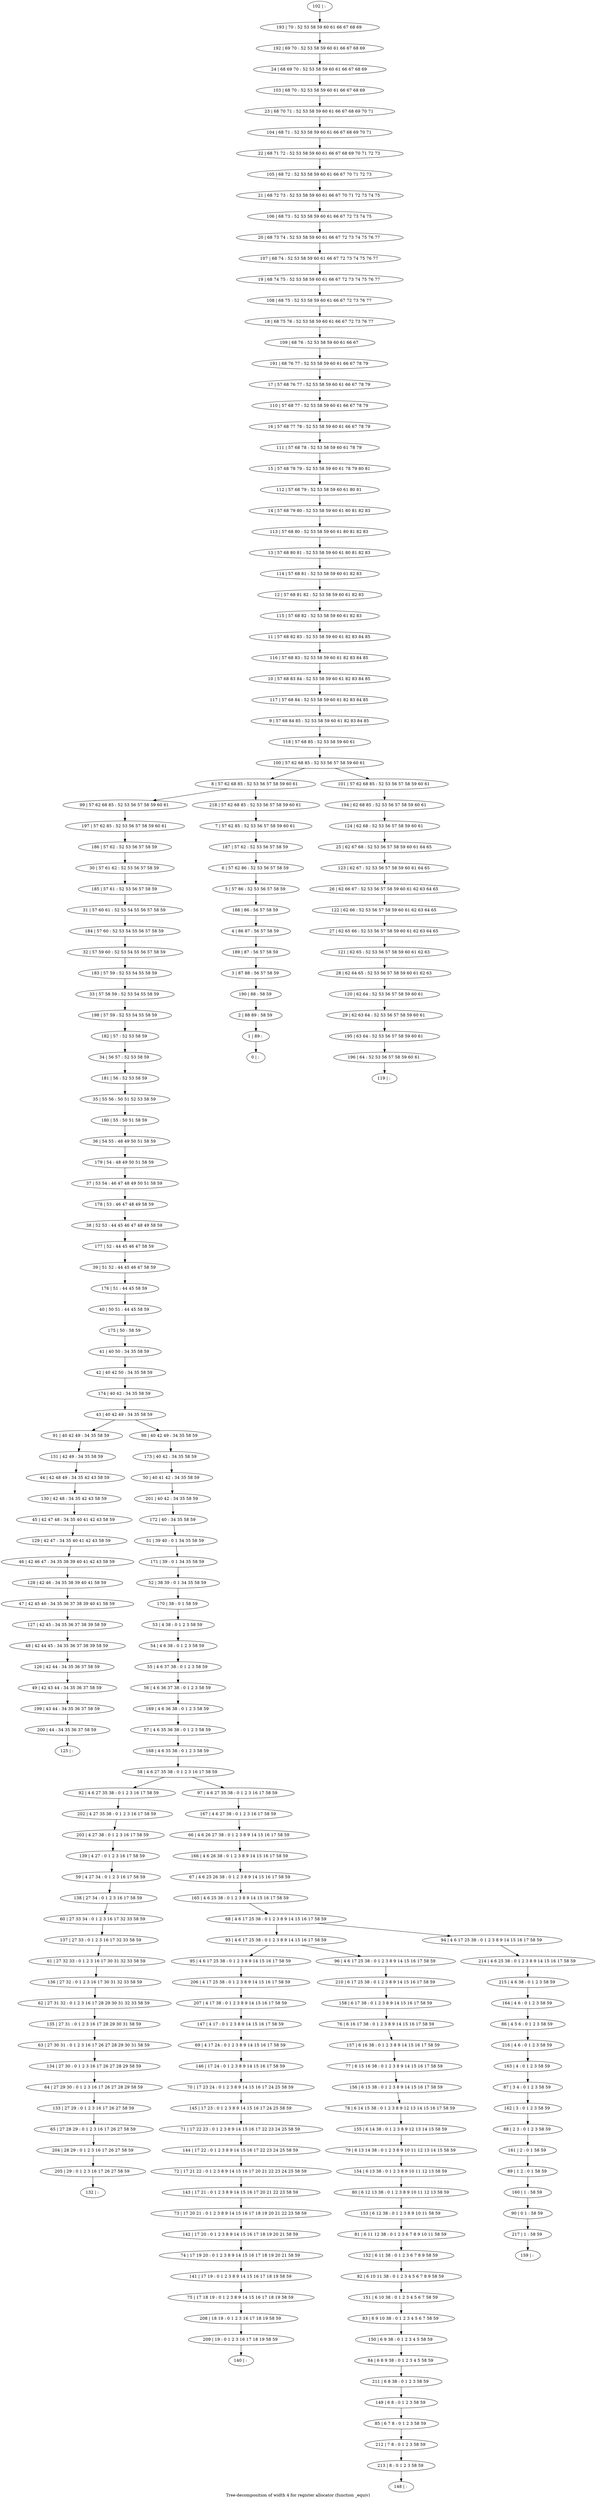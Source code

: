 digraph G {
graph [label="Tree-decomposition of width 4 for register allocator (function _equiv)"]
0[label="0 | : "];
1[label="1 | 89 : "];
2[label="2 | 88 89 : 58 59 "];
3[label="3 | 87 88 : 56 57 58 59 "];
4[label="4 | 86 87 : 56 57 58 59 "];
5[label="5 | 57 86 : 52 53 56 57 58 59 "];
6[label="6 | 57 62 86 : 52 53 56 57 58 59 "];
7[label="7 | 57 62 85 : 52 53 56 57 58 59 60 61 "];
8[label="8 | 57 62 68 85 : 52 53 56 57 58 59 60 61 "];
9[label="9 | 57 68 84 85 : 52 53 58 59 60 61 82 83 84 85 "];
10[label="10 | 57 68 83 84 : 52 53 58 59 60 61 82 83 84 85 "];
11[label="11 | 57 68 82 83 : 52 53 58 59 60 61 82 83 84 85 "];
12[label="12 | 57 68 81 82 : 52 53 58 59 60 61 82 83 "];
13[label="13 | 57 68 80 81 : 52 53 58 59 60 61 80 81 82 83 "];
14[label="14 | 57 68 79 80 : 52 53 58 59 60 61 80 81 82 83 "];
15[label="15 | 57 68 78 79 : 52 53 58 59 60 61 78 79 80 81 "];
16[label="16 | 57 68 77 78 : 52 53 58 59 60 61 66 67 78 79 "];
17[label="17 | 57 68 76 77 : 52 53 58 59 60 61 66 67 78 79 "];
18[label="18 | 68 75 76 : 52 53 58 59 60 61 66 67 72 73 76 77 "];
19[label="19 | 68 74 75 : 52 53 58 59 60 61 66 67 72 73 74 75 76 77 "];
20[label="20 | 68 73 74 : 52 53 58 59 60 61 66 67 72 73 74 75 76 77 "];
21[label="21 | 68 72 73 : 52 53 58 59 60 61 66 67 70 71 72 73 74 75 "];
22[label="22 | 68 71 72 : 52 53 58 59 60 61 66 67 68 69 70 71 72 73 "];
23[label="23 | 68 70 71 : 52 53 58 59 60 61 66 67 68 69 70 71 "];
24[label="24 | 68 69 70 : 52 53 58 59 60 61 66 67 68 69 "];
25[label="25 | 62 67 68 : 52 53 56 57 58 59 60 61 64 65 "];
26[label="26 | 62 66 67 : 52 53 56 57 58 59 60 61 62 63 64 65 "];
27[label="27 | 62 65 66 : 52 53 56 57 58 59 60 61 62 63 64 65 "];
28[label="28 | 62 64 65 : 52 53 56 57 58 59 60 61 62 63 "];
29[label="29 | 62 63 64 : 52 53 56 57 58 59 60 61 "];
30[label="30 | 57 61 62 : 52 53 56 57 58 59 "];
31[label="31 | 57 60 61 : 52 53 54 55 56 57 58 59 "];
32[label="32 | 57 59 60 : 52 53 54 55 56 57 58 59 "];
33[label="33 | 57 58 59 : 52 53 54 55 58 59 "];
34[label="34 | 56 57 : 52 53 58 59 "];
35[label="35 | 55 56 : 50 51 52 53 58 59 "];
36[label="36 | 54 55 : 48 49 50 51 58 59 "];
37[label="37 | 53 54 : 46 47 48 49 50 51 58 59 "];
38[label="38 | 52 53 : 44 45 46 47 48 49 58 59 "];
39[label="39 | 51 52 : 44 45 46 47 58 59 "];
40[label="40 | 50 51 : 44 45 58 59 "];
41[label="41 | 40 50 : 34 35 58 59 "];
42[label="42 | 40 42 50 : 34 35 58 59 "];
43[label="43 | 40 42 49 : 34 35 58 59 "];
44[label="44 | 42 48 49 : 34 35 42 43 58 59 "];
45[label="45 | 42 47 48 : 34 35 40 41 42 43 58 59 "];
46[label="46 | 42 46 47 : 34 35 38 39 40 41 42 43 58 59 "];
47[label="47 | 42 45 46 : 34 35 36 37 38 39 40 41 58 59 "];
48[label="48 | 42 44 45 : 34 35 36 37 38 39 58 59 "];
49[label="49 | 42 43 44 : 34 35 36 37 58 59 "];
50[label="50 | 40 41 42 : 34 35 58 59 "];
51[label="51 | 39 40 : 0 1 34 35 58 59 "];
52[label="52 | 38 39 : 0 1 34 35 58 59 "];
53[label="53 | 4 38 : 0 1 2 3 58 59 "];
54[label="54 | 4 6 38 : 0 1 2 3 58 59 "];
55[label="55 | 4 6 37 38 : 0 1 2 3 58 59 "];
56[label="56 | 4 6 36 37 38 : 0 1 2 3 58 59 "];
57[label="57 | 4 6 35 36 38 : 0 1 2 3 58 59 "];
58[label="58 | 4 6 27 35 38 : 0 1 2 3 16 17 58 59 "];
59[label="59 | 4 27 34 : 0 1 2 3 16 17 58 59 "];
60[label="60 | 27 33 34 : 0 1 2 3 16 17 32 33 58 59 "];
61[label="61 | 27 32 33 : 0 1 2 3 16 17 30 31 32 33 58 59 "];
62[label="62 | 27 31 32 : 0 1 2 3 16 17 28 29 30 31 32 33 58 59 "];
63[label="63 | 27 30 31 : 0 1 2 3 16 17 26 27 28 29 30 31 58 59 "];
64[label="64 | 27 29 30 : 0 1 2 3 16 17 26 27 28 29 58 59 "];
65[label="65 | 27 28 29 : 0 1 2 3 16 17 26 27 58 59 "];
66[label="66 | 4 6 26 27 38 : 0 1 2 3 8 9 14 15 16 17 58 59 "];
67[label="67 | 4 6 25 26 38 : 0 1 2 3 8 9 14 15 16 17 58 59 "];
68[label="68 | 4 6 17 25 38 : 0 1 2 3 8 9 14 15 16 17 58 59 "];
69[label="69 | 4 17 24 : 0 1 2 3 8 9 14 15 16 17 58 59 "];
70[label="70 | 17 23 24 : 0 1 2 3 8 9 14 15 16 17 24 25 58 59 "];
71[label="71 | 17 22 23 : 0 1 2 3 8 9 14 15 16 17 22 23 24 25 58 59 "];
72[label="72 | 17 21 22 : 0 1 2 3 8 9 14 15 16 17 20 21 22 23 24 25 58 59 "];
73[label="73 | 17 20 21 : 0 1 2 3 8 9 14 15 16 17 18 19 20 21 22 23 58 59 "];
74[label="74 | 17 19 20 : 0 1 2 3 8 9 14 15 16 17 18 19 20 21 58 59 "];
75[label="75 | 17 18 19 : 0 1 2 3 8 9 14 15 16 17 18 19 58 59 "];
76[label="76 | 6 16 17 38 : 0 1 2 3 8 9 14 15 16 17 58 59 "];
77[label="77 | 6 15 16 38 : 0 1 2 3 8 9 14 15 16 17 58 59 "];
78[label="78 | 6 14 15 38 : 0 1 2 3 8 9 12 13 14 15 16 17 58 59 "];
79[label="79 | 6 13 14 38 : 0 1 2 3 8 9 10 11 12 13 14 15 58 59 "];
80[label="80 | 6 12 13 38 : 0 1 2 3 8 9 10 11 12 13 58 59 "];
81[label="81 | 6 11 12 38 : 0 1 2 3 6 7 8 9 10 11 58 59 "];
82[label="82 | 6 10 11 38 : 0 1 2 3 4 5 6 7 8 9 58 59 "];
83[label="83 | 6 9 10 38 : 0 1 2 3 4 5 6 7 58 59 "];
84[label="84 | 6 8 9 38 : 0 1 2 3 4 5 58 59 "];
85[label="85 | 6 7 8 : 0 1 2 3 58 59 "];
86[label="86 | 4 5 6 : 0 1 2 3 58 59 "];
87[label="87 | 3 4 : 0 1 2 3 58 59 "];
88[label="88 | 2 3 : 0 1 2 3 58 59 "];
89[label="89 | 1 2 : 0 1 58 59 "];
90[label="90 | 0 1 : 58 59 "];
91[label="91 | 40 42 49 : 34 35 58 59 "];
92[label="92 | 4 6 27 35 38 : 0 1 2 3 16 17 58 59 "];
93[label="93 | 4 6 17 25 38 : 0 1 2 3 8 9 14 15 16 17 58 59 "];
94[label="94 | 4 6 17 25 38 : 0 1 2 3 8 9 14 15 16 17 58 59 "];
95[label="95 | 4 6 17 25 38 : 0 1 2 3 8 9 14 15 16 17 58 59 "];
96[label="96 | 4 6 17 25 38 : 0 1 2 3 8 9 14 15 16 17 58 59 "];
97[label="97 | 4 6 27 35 38 : 0 1 2 3 16 17 58 59 "];
98[label="98 | 40 42 49 : 34 35 58 59 "];
99[label="99 | 57 62 68 85 : 52 53 56 57 58 59 60 61 "];
100[label="100 | 57 62 68 85 : 52 53 56 57 58 59 60 61 "];
101[label="101 | 57 62 68 85 : 52 53 56 57 58 59 60 61 "];
102[label="102 | : "];
103[label="103 | 68 70 : 52 53 58 59 60 61 66 67 68 69 "];
104[label="104 | 68 71 : 52 53 58 59 60 61 66 67 68 69 70 71 "];
105[label="105 | 68 72 : 52 53 58 59 60 61 66 67 70 71 72 73 "];
106[label="106 | 68 73 : 52 53 58 59 60 61 66 67 72 73 74 75 "];
107[label="107 | 68 74 : 52 53 58 59 60 61 66 67 72 73 74 75 76 77 "];
108[label="108 | 68 75 : 52 53 58 59 60 61 66 67 72 73 76 77 "];
109[label="109 | 68 76 : 52 53 58 59 60 61 66 67 "];
110[label="110 | 57 68 77 : 52 53 58 59 60 61 66 67 78 79 "];
111[label="111 | 57 68 78 : 52 53 58 59 60 61 78 79 "];
112[label="112 | 57 68 79 : 52 53 58 59 60 61 80 81 "];
113[label="113 | 57 68 80 : 52 53 58 59 60 61 80 81 82 83 "];
114[label="114 | 57 68 81 : 52 53 58 59 60 61 82 83 "];
115[label="115 | 57 68 82 : 52 53 58 59 60 61 82 83 "];
116[label="116 | 57 68 83 : 52 53 58 59 60 61 82 83 84 85 "];
117[label="117 | 57 68 84 : 52 53 58 59 60 61 82 83 84 85 "];
118[label="118 | 57 68 85 : 52 53 58 59 60 61 "];
119[label="119 | : "];
120[label="120 | 62 64 : 52 53 56 57 58 59 60 61 "];
121[label="121 | 62 65 : 52 53 56 57 58 59 60 61 62 63 "];
122[label="122 | 62 66 : 52 53 56 57 58 59 60 61 62 63 64 65 "];
123[label="123 | 62 67 : 52 53 56 57 58 59 60 61 64 65 "];
124[label="124 | 62 68 : 52 53 56 57 58 59 60 61 "];
125[label="125 | : "];
126[label="126 | 42 44 : 34 35 36 37 58 59 "];
127[label="127 | 42 45 : 34 35 36 37 38 39 58 59 "];
128[label="128 | 42 46 : 34 35 38 39 40 41 58 59 "];
129[label="129 | 42 47 : 34 35 40 41 42 43 58 59 "];
130[label="130 | 42 48 : 34 35 42 43 58 59 "];
131[label="131 | 42 49 : 34 35 58 59 "];
132[label="132 | : "];
133[label="133 | 27 29 : 0 1 2 3 16 17 26 27 58 59 "];
134[label="134 | 27 30 : 0 1 2 3 16 17 26 27 28 29 58 59 "];
135[label="135 | 27 31 : 0 1 2 3 16 17 28 29 30 31 58 59 "];
136[label="136 | 27 32 : 0 1 2 3 16 17 30 31 32 33 58 59 "];
137[label="137 | 27 33 : 0 1 2 3 16 17 32 33 58 59 "];
138[label="138 | 27 34 : 0 1 2 3 16 17 58 59 "];
139[label="139 | 4 27 : 0 1 2 3 16 17 58 59 "];
140[label="140 | : "];
141[label="141 | 17 19 : 0 1 2 3 8 9 14 15 16 17 18 19 58 59 "];
142[label="142 | 17 20 : 0 1 2 3 8 9 14 15 16 17 18 19 20 21 58 59 "];
143[label="143 | 17 21 : 0 1 2 3 8 9 14 15 16 17 20 21 22 23 58 59 "];
144[label="144 | 17 22 : 0 1 2 3 8 9 14 15 16 17 22 23 24 25 58 59 "];
145[label="145 | 17 23 : 0 1 2 3 8 9 14 15 16 17 24 25 58 59 "];
146[label="146 | 17 24 : 0 1 2 3 8 9 14 15 16 17 58 59 "];
147[label="147 | 4 17 : 0 1 2 3 8 9 14 15 16 17 58 59 "];
148[label="148 | : "];
149[label="149 | 6 8 : 0 1 2 3 58 59 "];
150[label="150 | 6 9 38 : 0 1 2 3 4 5 58 59 "];
151[label="151 | 6 10 38 : 0 1 2 3 4 5 6 7 58 59 "];
152[label="152 | 6 11 38 : 0 1 2 3 6 7 8 9 58 59 "];
153[label="153 | 6 12 38 : 0 1 2 3 8 9 10 11 58 59 "];
154[label="154 | 6 13 38 : 0 1 2 3 8 9 10 11 12 13 58 59 "];
155[label="155 | 6 14 38 : 0 1 2 3 8 9 12 13 14 15 58 59 "];
156[label="156 | 6 15 38 : 0 1 2 3 8 9 14 15 16 17 58 59 "];
157[label="157 | 6 16 38 : 0 1 2 3 8 9 14 15 16 17 58 59 "];
158[label="158 | 6 17 38 : 0 1 2 3 8 9 14 15 16 17 58 59 "];
159[label="159 | : "];
160[label="160 | 1 : 58 59 "];
161[label="161 | 2 : 0 1 58 59 "];
162[label="162 | 3 : 0 1 2 3 58 59 "];
163[label="163 | 4 : 0 1 2 3 58 59 "];
164[label="164 | 4 6 : 0 1 2 3 58 59 "];
165[label="165 | 4 6 25 38 : 0 1 2 3 8 9 14 15 16 17 58 59 "];
166[label="166 | 4 6 26 38 : 0 1 2 3 8 9 14 15 16 17 58 59 "];
167[label="167 | 4 6 27 38 : 0 1 2 3 16 17 58 59 "];
168[label="168 | 4 6 35 38 : 0 1 2 3 58 59 "];
169[label="169 | 4 6 36 38 : 0 1 2 3 58 59 "];
170[label="170 | 38 : 0 1 58 59 "];
171[label="171 | 39 : 0 1 34 35 58 59 "];
172[label="172 | 40 : 34 35 58 59 "];
173[label="173 | 40 42 : 34 35 58 59 "];
174[label="174 | 40 42 : 34 35 58 59 "];
175[label="175 | 50 : 58 59 "];
176[label="176 | 51 : 44 45 58 59 "];
177[label="177 | 52 : 44 45 46 47 58 59 "];
178[label="178 | 53 : 46 47 48 49 58 59 "];
179[label="179 | 54 : 48 49 50 51 58 59 "];
180[label="180 | 55 : 50 51 58 59 "];
181[label="181 | 56 : 52 53 58 59 "];
182[label="182 | 57 : 52 53 58 59 "];
183[label="183 | 57 59 : 52 53 54 55 58 59 "];
184[label="184 | 57 60 : 52 53 54 55 56 57 58 59 "];
185[label="185 | 57 61 : 52 53 56 57 58 59 "];
186[label="186 | 57 62 : 52 53 56 57 58 59 "];
187[label="187 | 57 62 : 52 53 56 57 58 59 "];
188[label="188 | 86 : 56 57 58 59 "];
189[label="189 | 87 : 56 57 58 59 "];
190[label="190 | 88 : 58 59 "];
191[label="191 | 68 76 77 : 52 53 58 59 60 61 66 67 78 79 "];
192[label="192 | 69 70 : 52 53 58 59 60 61 66 67 68 69 "];
193[label="193 | 70 : 52 53 58 59 60 61 66 67 68 69 "];
194[label="194 | 62 68 85 : 52 53 56 57 58 59 60 61 "];
195[label="195 | 63 64 : 52 53 56 57 58 59 60 61 "];
196[label="196 | 64 : 52 53 56 57 58 59 60 61 "];
197[label="197 | 57 62 85 : 52 53 56 57 58 59 60 61 "];
198[label="198 | 57 59 : 52 53 54 55 58 59 "];
199[label="199 | 43 44 : 34 35 36 37 58 59 "];
200[label="200 | 44 : 34 35 36 37 58 59 "];
201[label="201 | 40 42 : 34 35 58 59 "];
202[label="202 | 4 27 35 38 : 0 1 2 3 16 17 58 59 "];
203[label="203 | 4 27 38 : 0 1 2 3 16 17 58 59 "];
204[label="204 | 28 29 : 0 1 2 3 16 17 26 27 58 59 "];
205[label="205 | 29 : 0 1 2 3 16 17 26 27 58 59 "];
206[label="206 | 4 17 25 38 : 0 1 2 3 8 9 14 15 16 17 58 59 "];
207[label="207 | 4 17 38 : 0 1 2 3 8 9 14 15 16 17 58 59 "];
208[label="208 | 18 19 : 0 1 2 3 16 17 18 19 58 59 "];
209[label="209 | 19 : 0 1 2 3 16 17 18 19 58 59 "];
210[label="210 | 6 17 25 38 : 0 1 2 3 8 9 14 15 16 17 58 59 "];
211[label="211 | 6 8 38 : 0 1 2 3 58 59 "];
212[label="212 | 7 8 : 0 1 2 3 58 59 "];
213[label="213 | 8 : 0 1 2 3 58 59 "];
214[label="214 | 4 6 25 38 : 0 1 2 3 8 9 14 15 16 17 58 59 "];
215[label="215 | 4 6 38 : 0 1 2 3 58 59 "];
216[label="216 | 4 6 : 0 1 2 3 58 59 "];
217[label="217 | 1 : 58 59 "];
218[label="218 | 57 62 68 85 : 52 53 56 57 58 59 60 61 "];
41->42 ;
53->54 ;
54->55 ;
55->56 ;
43->91 ;
58->92 ;
68->93 ;
68->94 ;
93->95 ;
93->96 ;
58->97 ;
43->98 ;
8->99 ;
120->29 ;
28->120 ;
121->28 ;
27->121 ;
122->27 ;
26->122 ;
123->26 ;
25->123 ;
124->25 ;
126->49 ;
48->126 ;
127->48 ;
47->127 ;
128->47 ;
46->128 ;
129->46 ;
45->129 ;
130->45 ;
44->130 ;
131->44 ;
91->131 ;
133->65 ;
64->133 ;
134->64 ;
63->134 ;
135->63 ;
62->135 ;
136->62 ;
61->136 ;
137->61 ;
60->137 ;
138->60 ;
59->138 ;
139->59 ;
141->75 ;
74->141 ;
142->74 ;
73->142 ;
143->73 ;
72->143 ;
144->72 ;
71->144 ;
145->71 ;
70->145 ;
146->70 ;
69->146 ;
147->69 ;
149->85 ;
150->84 ;
83->150 ;
151->83 ;
82->151 ;
152->82 ;
81->152 ;
153->81 ;
80->153 ;
154->80 ;
79->154 ;
155->79 ;
78->155 ;
156->78 ;
77->156 ;
157->77 ;
76->157 ;
158->76 ;
160->90 ;
89->160 ;
161->89 ;
88->161 ;
162->88 ;
87->162 ;
163->87 ;
164->86 ;
165->68 ;
67->165 ;
166->67 ;
66->166 ;
167->66 ;
97->167 ;
168->58 ;
57->168 ;
169->57 ;
56->169 ;
170->53 ;
52->170 ;
171->52 ;
51->171 ;
172->51 ;
173->50 ;
98->173 ;
174->43 ;
42->174 ;
175->41 ;
40->175 ;
176->40 ;
39->176 ;
177->39 ;
38->177 ;
178->38 ;
37->178 ;
179->37 ;
36->179 ;
180->36 ;
35->180 ;
181->35 ;
34->181 ;
182->34 ;
183->33 ;
32->183 ;
184->32 ;
31->184 ;
185->31 ;
30->185 ;
186->30 ;
194->124 ;
101->194 ;
29->195 ;
196->119 ;
195->196 ;
197->186 ;
99->197 ;
198->182 ;
33->198 ;
49->199 ;
200->125 ;
199->200 ;
201->172 ;
50->201 ;
92->202 ;
203->139 ;
202->203 ;
65->204 ;
205->132 ;
204->205 ;
95->206 ;
207->147 ;
206->207 ;
75->208 ;
209->140 ;
208->209 ;
210->158 ;
96->210 ;
211->149 ;
84->211 ;
85->212 ;
213->148 ;
212->213 ;
94->214 ;
215->164 ;
214->215 ;
216->163 ;
86->216 ;
217->159 ;
90->217 ;
102->193 ;
193->192 ;
192->24 ;
24->103 ;
103->23 ;
23->104 ;
104->22 ;
22->105 ;
105->21 ;
21->106 ;
106->20 ;
20->107 ;
107->19 ;
19->108 ;
108->18 ;
18->109 ;
109->191 ;
191->17 ;
17->110 ;
110->16 ;
16->111 ;
111->15 ;
15->112 ;
112->14 ;
14->113 ;
113->13 ;
13->114 ;
114->12 ;
12->115 ;
115->11 ;
11->116 ;
116->10 ;
10->117 ;
117->9 ;
9->118 ;
118->100 ;
7->187 ;
187->6 ;
6->5 ;
5->188 ;
188->4 ;
4->189 ;
189->3 ;
3->190 ;
190->2 ;
2->1 ;
1->0 ;
218->7 ;
8->218 ;
100->101 ;
100->8 ;
}
